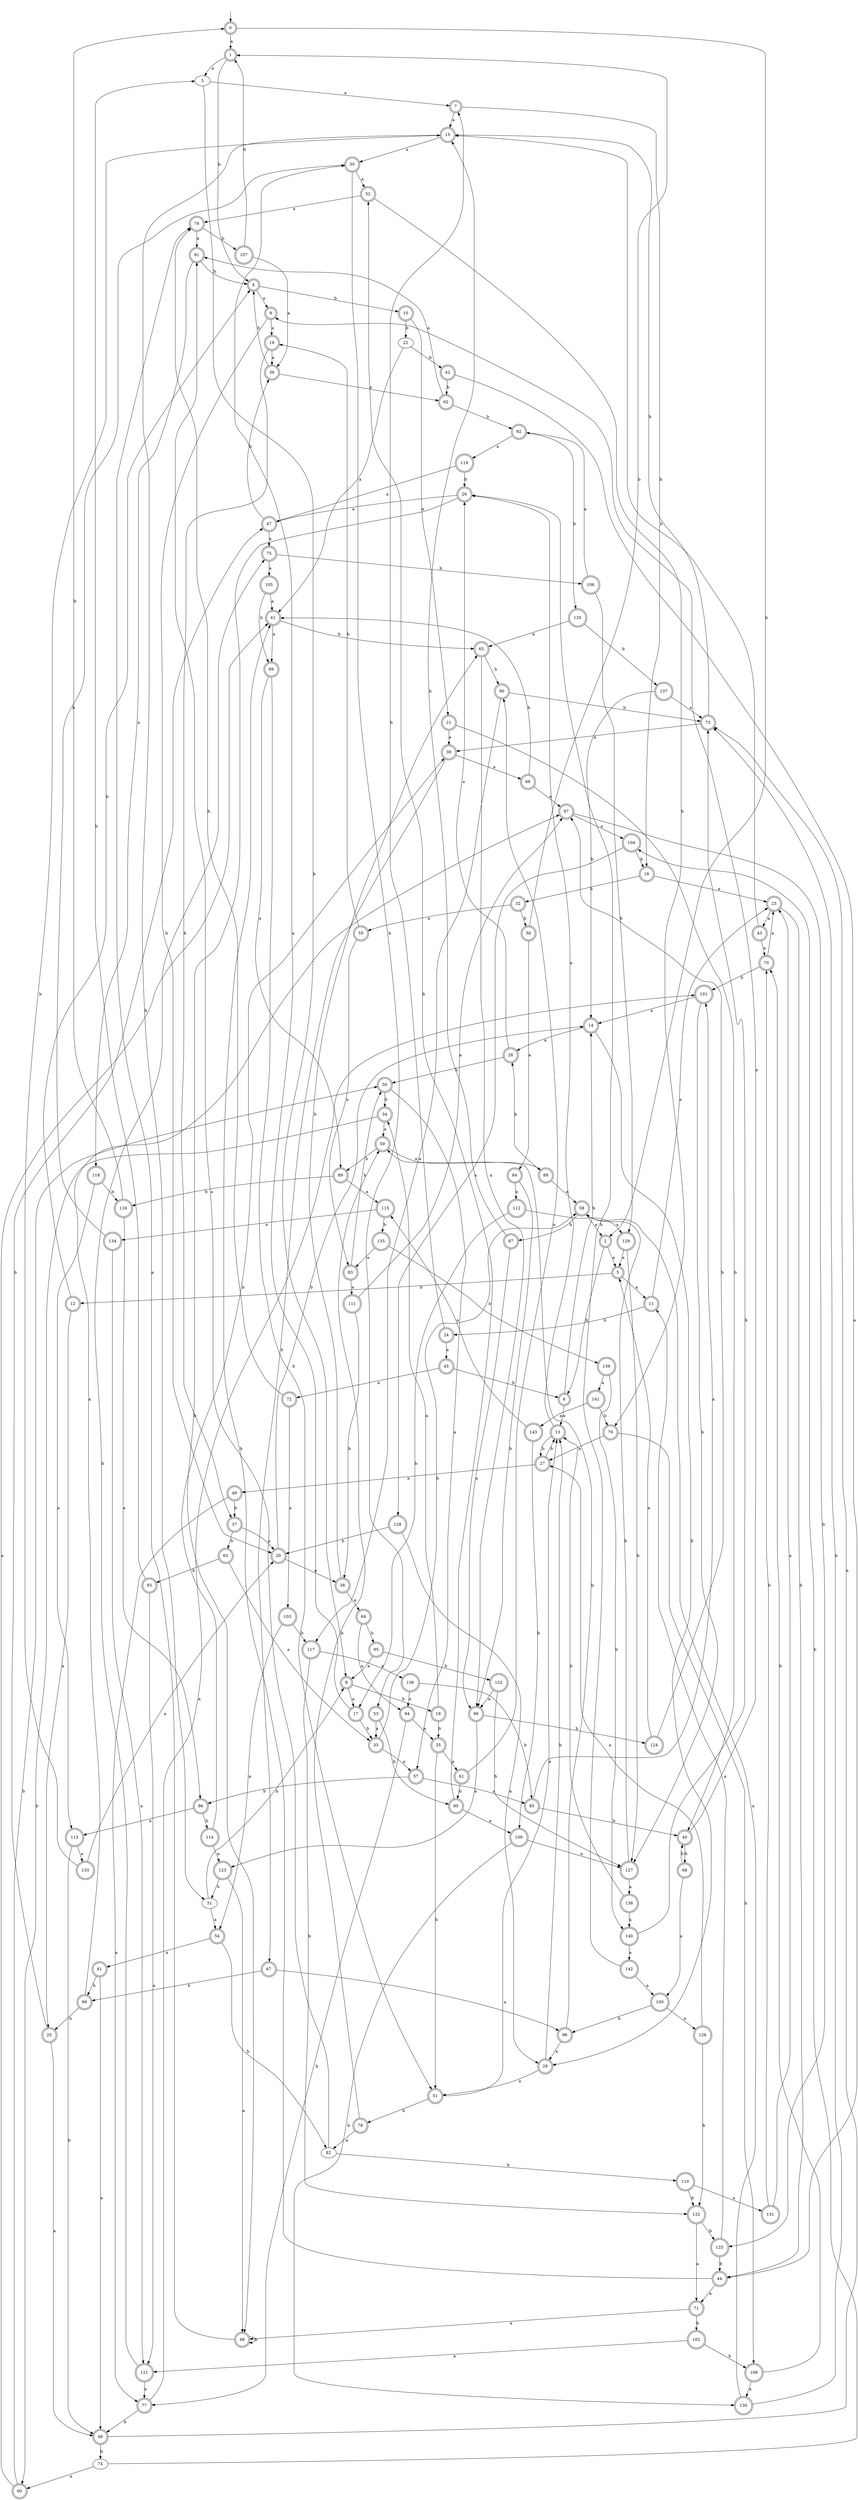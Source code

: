 digraph RandomDFA {
  __start0 [label="", shape=none];
  __start0 -> 0 [label=""];
  0 [shape=circle] [shape=doublecircle]
  0 -> 1 [label="a"]
  0 -> 2 [label="b"]
  1 [shape=doublecircle]
  1 -> 3 [label="a"]
  1 -> 4 [label="b"]
  2 [shape=doublecircle]
  2 -> 5 [label="a"]
  2 -> 6 [label="b"]
  3
  3 -> 7 [label="a"]
  3 -> 8 [label="b"]
  4 [shape=doublecircle]
  4 -> 9 [label="a"]
  4 -> 10 [label="b"]
  5 [shape=doublecircle]
  5 -> 11 [label="a"]
  5 -> 12 [label="b"]
  6 [shape=doublecircle]
  6 -> 13 [label="a"]
  6 -> 14 [label="b"]
  7 [shape=doublecircle]
  7 -> 15 [label="a"]
  7 -> 16 [label="b"]
  8 [shape=doublecircle]
  8 -> 17 [label="a"]
  8 -> 18 [label="b"]
  9 [shape=doublecircle]
  9 -> 19 [label="a"]
  9 -> 20 [label="b"]
  10 [shape=doublecircle]
  10 -> 21 [label="a"]
  10 -> 22 [label="b"]
  11 [shape=doublecircle]
  11 -> 23 [label="a"]
  11 -> 24 [label="b"]
  12 [shape=doublecircle]
  12 -> 25 [label="a"]
  12 -> 4 [label="b"]
  13 [shape=doublecircle]
  13 -> 26 [label="a"]
  13 -> 27 [label="b"]
  14 [shape=doublecircle]
  14 -> 28 [label="a"]
  14 -> 29 [label="b"]
  15 [shape=doublecircle]
  15 -> 30 [label="a"]
  15 -> 31 [label="b"]
  16 [shape=doublecircle]
  16 -> 23 [label="a"]
  16 -> 32 [label="b"]
  17 [shape=doublecircle]
  17 -> 30 [label="a"]
  17 -> 33 [label="b"]
  18 [shape=doublecircle]
  18 -> 34 [label="a"]
  18 -> 35 [label="b"]
  19 [shape=doublecircle]
  19 -> 36 [label="a"]
  19 -> 37 [label="b"]
  20 [shape=doublecircle]
  20 -> 38 [label="a"]
  20 -> 14 [label="b"]
  21 [shape=doublecircle]
  21 -> 39 [label="a"]
  21 -> 40 [label="b"]
  22
  22 -> 41 [label="a"]
  22 -> 42 [label="b"]
  23 [shape=doublecircle]
  23 -> 43 [label="a"]
  23 -> 44 [label="b"]
  24 [shape=doublecircle]
  24 -> 45 [label="a"]
  24 -> 7 [label="b"]
  25 [shape=doublecircle]
  25 -> 46 [label="a"]
  25 -> 47 [label="b"]
  26 [shape=doublecircle]
  26 -> 47 [label="a"]
  26 -> 48 [label="b"]
  27 [shape=doublecircle]
  27 -> 49 [label="a"]
  27 -> 13 [label="b"]
  28 [shape=doublecircle]
  28 -> 26 [label="a"]
  28 -> 50 [label="b"]
  29 [shape=doublecircle]
  29 -> 51 [label="a"]
  29 -> 13 [label="b"]
  30 [shape=doublecircle]
  30 -> 52 [label="a"]
  30 -> 53 [label="b"]
  31
  31 -> 54 [label="a"]
  31 -> 8 [label="b"]
  32 [shape=doublecircle]
  32 -> 55 [label="a"]
  32 -> 56 [label="b"]
  33 [shape=doublecircle]
  33 -> 57 [label="a"]
  33 -> 58 [label="b"]
  34 [shape=doublecircle]
  34 -> 59 [label="a"]
  34 -> 60 [label="b"]
  35 [shape=doublecircle]
  35 -> 61 [label="a"]
  35 -> 51 [label="b"]
  36 [shape=doublecircle]
  36 -> 62 [label="a"]
  36 -> 4 [label="b"]
  37 [shape=doublecircle]
  37 -> 20 [label="a"]
  37 -> 63 [label="b"]
  38 [shape=doublecircle]
  38 -> 64 [label="a"]
  38 -> 65 [label="b"]
  39 [shape=doublecircle]
  39 -> 66 [label="a"]
  39 -> 67 [label="b"]
  40 [shape=doublecircle]
  40 -> 9 [label="a"]
  40 -> 68 [label="b"]
  41 [shape=doublecircle]
  41 -> 69 [label="a"]
  41 -> 65 [label="b"]
  42 [shape=doublecircle]
  42 -> 44 [label="a"]
  42 -> 62 [label="b"]
  43 [shape=doublecircle]
  43 -> 70 [label="a"]
  43 -> 15 [label="b"]
  44 [shape=doublecircle]
  44 -> 71 [label="a"]
  44 -> 41 [label="b"]
  45 [shape=doublecircle]
  45 -> 72 [label="a"]
  45 -> 6 [label="b"]
  46 [shape=doublecircle]
  46 -> 73 [label="a"]
  46 -> 74 [label="b"]
  47 [shape=doublecircle]
  47 -> 75 [label="a"]
  47 -> 36 [label="b"]
  48 [shape=doublecircle]
  48 -> 76 [label="a"]
  48 -> 48 [label="b"]
  49 [shape=doublecircle]
  49 -> 77 [label="a"]
  49 -> 37 [label="b"]
  50 [shape=doublecircle]
  50 -> 57 [label="a"]
  50 -> 34 [label="b"]
  51 [shape=doublecircle]
  51 -> 13 [label="a"]
  51 -> 78 [label="b"]
  52 [shape=doublecircle]
  52 -> 76 [label="a"]
  52 -> 79 [label="b"]
  53 [shape=doublecircle]
  53 -> 33 [label="a"]
  53 -> 80 [label="b"]
  54 [shape=doublecircle]
  54 -> 81 [label="a"]
  54 -> 82 [label="b"]
  55 [shape=doublecircle]
  55 -> 83 [label="a"]
  55 -> 19 [label="b"]
  56 [shape=doublecircle]
  56 -> 84 [label="a"]
  56 -> 1 [label="b"]
  57 [shape=doublecircle]
  57 -> 85 [label="a"]
  57 -> 86 [label="b"]
  58 [shape=doublecircle]
  58 -> 2 [label="a"]
  58 -> 87 [label="b"]
  59 [shape=doublecircle]
  59 -> 88 [label="a"]
  59 -> 89 [label="b"]
  60 [shape=doublecircle]
  60 -> 41 [label="a"]
  60 -> 50 [label="b"]
  61 [shape=doublecircle]
  61 -> 90 [label="a"]
  61 -> 80 [label="b"]
  62 [shape=doublecircle]
  62 -> 91 [label="a"]
  62 -> 92 [label="b"]
  63 [shape=doublecircle]
  63 -> 33 [label="a"]
  63 -> 93 [label="b"]
  64 [shape=doublecircle]
  64 -> 94 [label="a"]
  64 -> 95 [label="b"]
  65 [shape=doublecircle]
  65 -> 96 [label="a"]
  65 -> 90 [label="b"]
  66 [shape=doublecircle]
  66 -> 97 [label="a"]
  66 -> 41 [label="b"]
  67 [shape=doublecircle]
  67 -> 98 [label="a"]
  67 -> 99 [label="b"]
  68 [shape=doublecircle]
  68 -> 100 [label="a"]
  68 -> 40 [label="b"]
  69 [shape=doublecircle]
  69 -> 89 [label="a"]
  69 -> 51 [label="b"]
  70 [shape=doublecircle]
  70 -> 23 [label="a"]
  70 -> 101 [label="b"]
  71 [shape=doublecircle]
  71 -> 48 [label="a"]
  71 -> 102 [label="b"]
  72 [shape=doublecircle]
  72 -> 103 [label="a"]
  72 -> 76 [label="b"]
  73 [shape=doublecircle]
  73 -> 39 [label="a"]
  73 -> 15 [label="b"]
  74
  74 -> 60 [label="a"]
  74 -> 104 [label="b"]
  75 [shape=doublecircle]
  75 -> 105 [label="a"]
  75 -> 106 [label="b"]
  76 [shape=doublecircle]
  76 -> 91 [label="a"]
  76 -> 107 [label="b"]
  77 [shape=doublecircle]
  77 -> 101 [label="a"]
  77 -> 46 [label="b"]
  78 [shape=doublecircle]
  78 -> 82 [label="a"]
  78 -> 59 [label="b"]
  79 [shape=doublecircle]
  79 -> 27 [label="a"]
  79 -> 108 [label="b"]
  80 [shape=doublecircle]
  80 -> 109 [label="a"]
  80 -> 52 [label="b"]
  81 [shape=doublecircle]
  81 -> 46 [label="a"]
  81 -> 99 [label="b"]
  82
  82 -> 91 [label="a"]
  82 -> 110 [label="b"]
  83 [shape=doublecircle]
  83 -> 111 [label="a"]
  83 -> 50 [label="b"]
  84 [shape=doublecircle]
  84 -> 112 [label="a"]
  84 -> 96 [label="b"]
  85 [shape=doublecircle]
  85 -> 101 [label="a"]
  85 -> 40 [label="b"]
  86 [shape=doublecircle]
  86 -> 113 [label="a"]
  86 -> 114 [label="b"]
  87 [shape=doublecircle]
  87 -> 96 [label="a"]
  87 -> 15 [label="b"]
  88 [shape=doublecircle]
  88 -> 58 [label="a"]
  88 -> 28 [label="b"]
  89 [shape=doublecircle]
  89 -> 115 [label="a"]
  89 -> 116 [label="b"]
  90 [shape=doublecircle]
  90 -> 117 [label="a"]
  90 -> 73 [label="b"]
  91 [shape=doublecircle]
  91 -> 118 [label="a"]
  91 -> 4 [label="b"]
  92 [shape=doublecircle]
  92 -> 119 [label="a"]
  92 -> 120 [label="b"]
  93 [shape=doublecircle]
  93 -> 121 [label="a"]
  93 -> 3 [label="b"]
  94 [shape=doublecircle]
  94 -> 35 [label="a"]
  94 -> 77 [label="b"]
  95 [shape=doublecircle]
  95 -> 8 [label="a"]
  95 -> 122 [label="b"]
  96 [shape=doublecircle]
  96 -> 123 [label="a"]
  96 -> 124 [label="b"]
  97 [shape=doublecircle]
  97 -> 104 [label="a"]
  97 -> 125 [label="b"]
  98 [shape=doublecircle]
  98 -> 29 [label="a"]
  98 -> 59 [label="b"]
  99 [shape=doublecircle]
  99 -> 97 [label="a"]
  99 -> 25 [label="b"]
  100 [shape=doublecircle]
  100 -> 126 [label="a"]
  100 -> 98 [label="b"]
  101 [shape=doublecircle]
  101 -> 14 [label="a"]
  101 -> 127 [label="b"]
  102 [shape=doublecircle]
  102 -> 121 [label="a"]
  102 -> 108 [label="b"]
  103 [shape=doublecircle]
  103 -> 54 [label="a"]
  103 -> 117 [label="b"]
  104 [shape=doublecircle]
  104 -> 128 [label="a"]
  104 -> 16 [label="b"]
  105 [shape=doublecircle]
  105 -> 41 [label="a"]
  105 -> 69 [label="b"]
  106 [shape=doublecircle]
  106 -> 92 [label="a"]
  106 -> 129 [label="b"]
  107 [shape=doublecircle]
  107 -> 36 [label="a"]
  107 -> 1 [label="b"]
  108 [shape=doublecircle]
  108 -> 130 [label="a"]
  108 -> 70 [label="b"]
  109 [shape=doublecircle]
  109 -> 127 [label="a"]
  109 -> 130 [label="b"]
  110 [shape=doublecircle]
  110 -> 131 [label="a"]
  110 -> 132 [label="b"]
  111 [shape=doublecircle]
  111 -> 97 [label="a"]
  111 -> 38 [label="b"]
  112 [shape=doublecircle]
  112 -> 129 [label="a"]
  112 -> 17 [label="b"]
  113 [shape=doublecircle]
  113 -> 133 [label="a"]
  113 -> 46 [label="b"]
  114 [shape=doublecircle]
  114 -> 123 [label="a"]
  114 -> 39 [label="b"]
  115 [shape=doublecircle]
  115 -> 134 [label="a"]
  115 -> 135 [label="b"]
  116 [shape=doublecircle]
  116 -> 86 [label="a"]
  116 -> 0 [label="b"]
  117 [shape=doublecircle]
  117 -> 136 [label="a"]
  117 -> 132 [label="b"]
  118 [shape=doublecircle]
  118 -> 113 [label="a"]
  118 -> 116 [label="b"]
  119 [shape=doublecircle]
  119 -> 47 [label="a"]
  119 -> 26 [label="b"]
  120 [shape=doublecircle]
  120 -> 65 [label="a"]
  120 -> 137 [label="b"]
  121 [shape=doublecircle]
  121 -> 77 [label="a"]
  121 -> 75 [label="b"]
  122 [shape=doublecircle]
  122 -> 96 [label="a"]
  122 -> 127 [label="b"]
  123 [shape=doublecircle]
  123 -> 48 [label="a"]
  123 -> 31 [label="b"]
  124 [shape=doublecircle]
  124 -> 5 [label="a"]
  124 -> 97 [label="b"]
  125 [shape=doublecircle]
  125 -> 11 [label="a"]
  125 -> 44 [label="b"]
  126 [shape=doublecircle]
  126 -> 27 [label="a"]
  126 -> 132 [label="b"]
  127 [shape=doublecircle]
  127 -> 138 [label="a"]
  127 -> 58 [label="b"]
  128 [shape=doublecircle]
  128 -> 29 [label="a"]
  128 -> 20 [label="b"]
  129 [shape=doublecircle]
  129 -> 5 [label="a"]
  129 -> 127 [label="b"]
  130 [shape=doublecircle]
  130 -> 58 [label="a"]
  130 -> 73 [label="b"]
  131 [shape=doublecircle]
  131 -> 23 [label="a"]
  131 -> 70 [label="b"]
  132 [shape=doublecircle]
  132 -> 71 [label="a"]
  132 -> 125 [label="b"]
  133 [shape=doublecircle]
  133 -> 20 [label="a"]
  133 -> 15 [label="b"]
  134 [shape=doublecircle]
  134 -> 121 [label="a"]
  134 -> 30 [label="b"]
  135 [shape=doublecircle]
  135 -> 83 [label="a"]
  135 -> 139 [label="b"]
  136 [shape=doublecircle]
  136 -> 94 [label="a"]
  136 -> 85 [label="b"]
  137 [shape=doublecircle]
  137 -> 73 [label="a"]
  137 -> 14 [label="b"]
  138 [shape=doublecircle]
  138 -> 140 [label="a"]
  138 -> 13 [label="b"]
  139 [shape=doublecircle]
  139 -> 141 [label="a"]
  139 -> 140 [label="b"]
  140 [shape=doublecircle]
  140 -> 142 [label="a"]
  140 -> 73 [label="b"]
  141 [shape=doublecircle]
  141 -> 143 [label="a"]
  141 -> 79 [label="b"]
  142 [shape=doublecircle]
  142 -> 100 [label="a"]
  142 -> 26 [label="b"]
  143 [shape=doublecircle]
  143 -> 115 [label="a"]
  143 -> 109 [label="b"]
}
